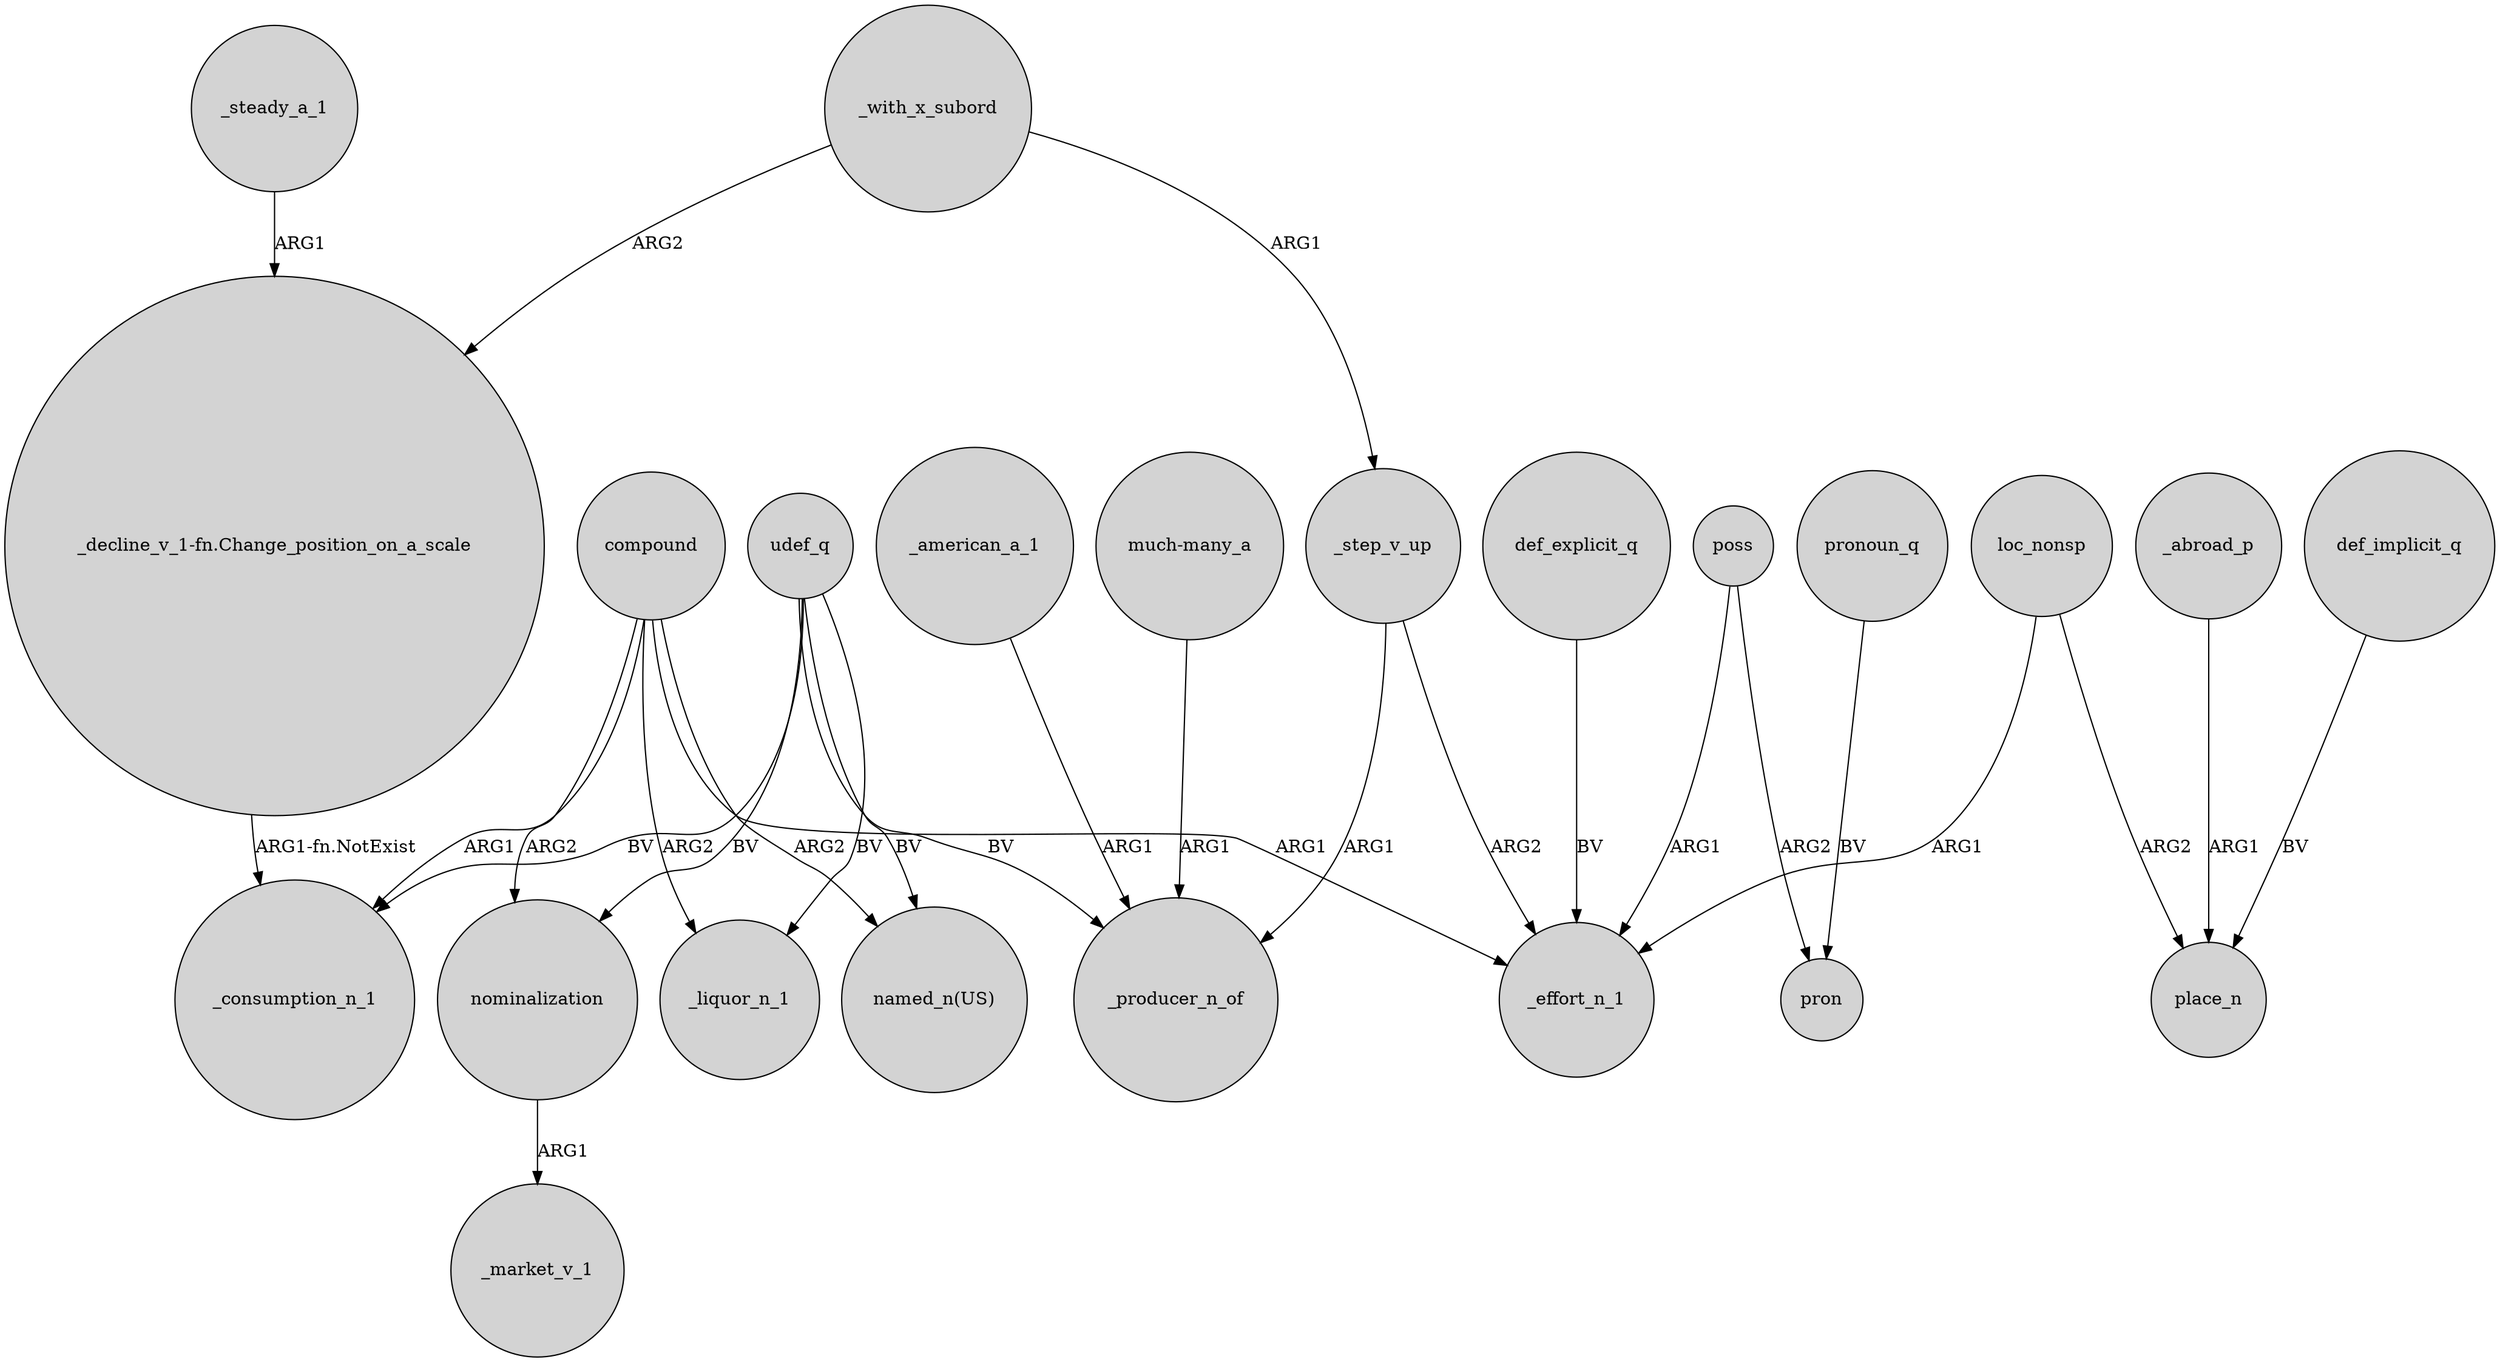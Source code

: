 digraph {
	node [shape=circle style=filled]
	udef_q -> "named_n(US)" [label=BV]
	poss -> pron [label=ARG2]
	nominalization -> _market_v_1 [label=ARG1]
	"much-many_a" -> _producer_n_of [label=ARG1]
	compound -> _consumption_n_1 [label=ARG1]
	_with_x_subord -> "_decline_v_1-fn.Change_position_on_a_scale" [label=ARG2]
	compound -> nominalization [label=ARG2]
	def_implicit_q -> place_n [label=BV]
	compound -> "named_n(US)" [label=ARG2]
	pronoun_q -> pron [label=BV]
	loc_nonsp -> _effort_n_1 [label=ARG1]
	compound -> _effort_n_1 [label=ARG1]
	"_decline_v_1-fn.Change_position_on_a_scale" -> _consumption_n_1 [label="ARG1-fn.NotExist"]
	_step_v_up -> _effort_n_1 [label=ARG2]
	udef_q -> nominalization [label=BV]
	def_explicit_q -> _effort_n_1 [label=BV]
	poss -> _effort_n_1 [label=ARG1]
	loc_nonsp -> place_n [label=ARG2]
	_step_v_up -> _producer_n_of [label=ARG1]
	udef_q -> _liquor_n_1 [label=BV]
	_with_x_subord -> _step_v_up [label=ARG1]
	udef_q -> _consumption_n_1 [label=BV]
	compound -> _liquor_n_1 [label=ARG2]
	_steady_a_1 -> "_decline_v_1-fn.Change_position_on_a_scale" [label=ARG1]
	udef_q -> _producer_n_of [label=BV]
	_abroad_p -> place_n [label=ARG1]
	_american_a_1 -> _producer_n_of [label=ARG1]
}
